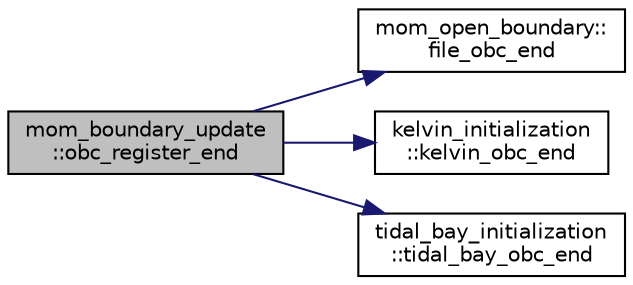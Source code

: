 digraph "mom_boundary_update::obc_register_end"
{
 // INTERACTIVE_SVG=YES
  edge [fontname="Helvetica",fontsize="10",labelfontname="Helvetica",labelfontsize="10"];
  node [fontname="Helvetica",fontsize="10",shape=record];
  rankdir="LR";
  Node9 [label="mom_boundary_update\l::obc_register_end",height=0.2,width=0.4,color="black", fillcolor="grey75", style="filled", fontcolor="black"];
  Node9 -> Node10 [color="midnightblue",fontsize="10",style="solid",fontname="Helvetica"];
  Node10 [label="mom_open_boundary::\lfile_obc_end",height=0.2,width=0.4,color="black", fillcolor="white", style="filled",URL="$namespacemom__open__boundary.html#a55081f00e4a95f87ddc5dfe1d61f52e0",tooltip="Clean up the file OBC from registry. "];
  Node9 -> Node11 [color="midnightblue",fontsize="10",style="solid",fontname="Helvetica"];
  Node11 [label="kelvin_initialization\l::kelvin_obc_end",height=0.2,width=0.4,color="black", fillcolor="white", style="filled",URL="$namespacekelvin__initialization.html#a9c8e0745879d099cef92df7f16c67f9c",tooltip="Clean up the Kelvin wave OBC from registry. "];
  Node9 -> Node12 [color="midnightblue",fontsize="10",style="solid",fontname="Helvetica"];
  Node12 [label="tidal_bay_initialization\l::tidal_bay_obc_end",height=0.2,width=0.4,color="black", fillcolor="white", style="filled",URL="$namespacetidal__bay__initialization.html#a0c8bd22e72376c9f9af5bc5f628393f9",tooltip="Clean up the tidal bay OBC from registry. "];
}
